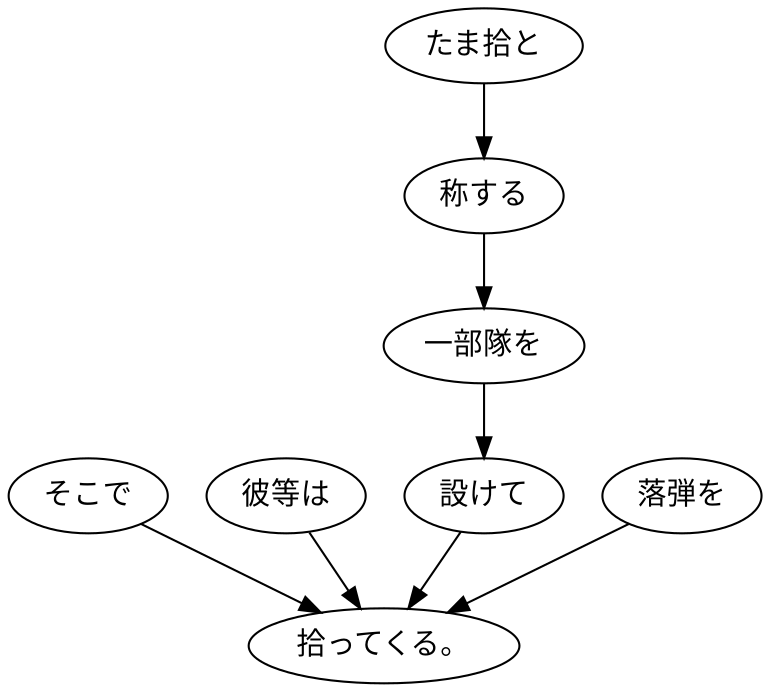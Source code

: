 digraph graph5068 {
	node0 [label="そこで"];
	node1 [label="彼等は"];
	node2 [label="たま拾と"];
	node3 [label="称する"];
	node4 [label="一部隊を"];
	node5 [label="設けて"];
	node6 [label="落弾を"];
	node7 [label="拾ってくる。"];
	node0 -> node7;
	node1 -> node7;
	node2 -> node3;
	node3 -> node4;
	node4 -> node5;
	node5 -> node7;
	node6 -> node7;
}
